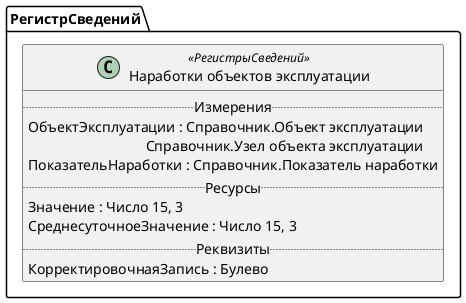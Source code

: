 ﻿@startuml НаработкиОбъектовЭксплуатации
'!include templates.wsd
'..\include templates.wsd
class РегистрСведений.НаработкиОбъектовЭксплуатации as "Наработки объектов эксплуатации" <<РегистрыСведений>>
{
..Измерения..
ОбъектЭксплуатации : Справочник.Объект эксплуатации\rСправочник.Узел объекта эксплуатации
ПоказательНаработки : Справочник.Показатель наработки
..Ресурсы..
Значение : Число 15, 3
СреднесуточноеЗначение : Число 15, 3
..Реквизиты..
КорректировочнаяЗапись : Булево
}
@enduml
